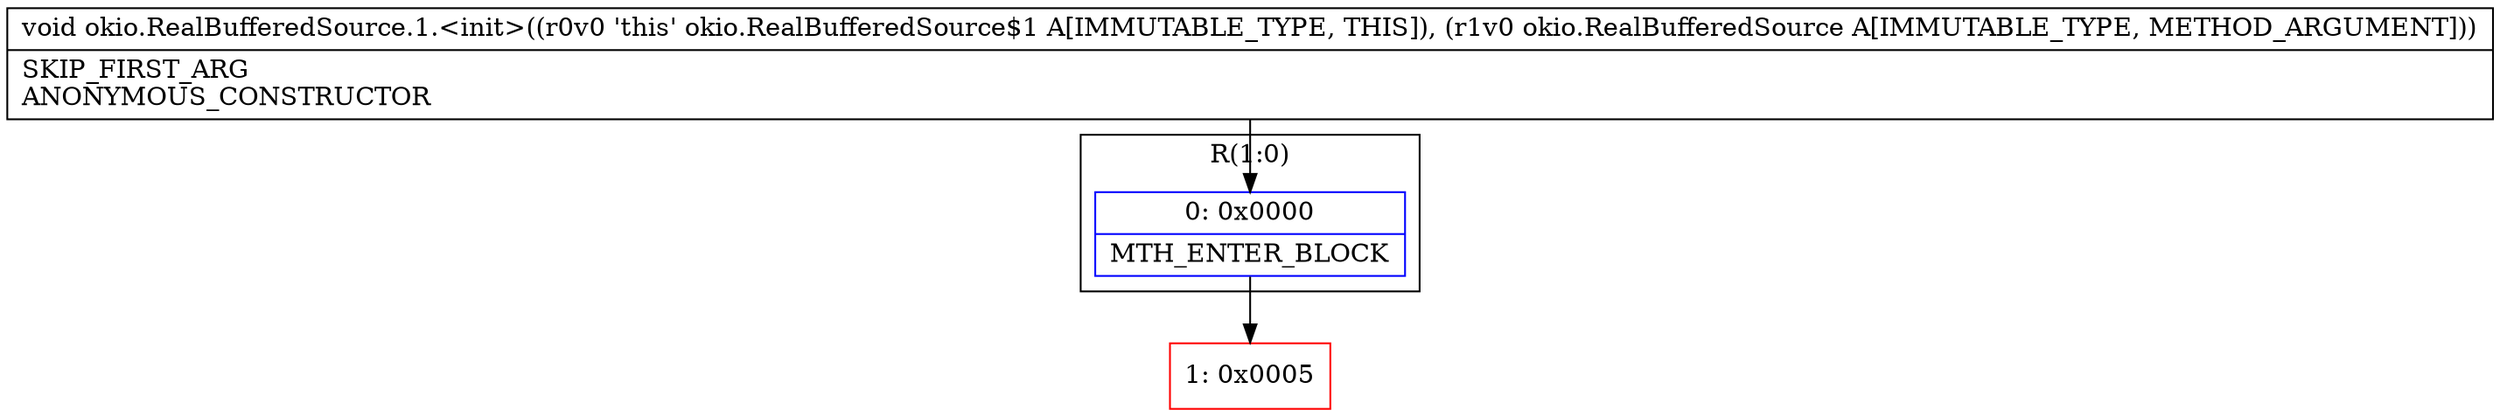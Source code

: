 digraph "CFG forokio.RealBufferedSource.1.\<init\>(Lokio\/RealBufferedSource;)V" {
subgraph cluster_Region_1413136648 {
label = "R(1:0)";
node [shape=record,color=blue];
Node_0 [shape=record,label="{0\:\ 0x0000|MTH_ENTER_BLOCK\l}"];
}
Node_1 [shape=record,color=red,label="{1\:\ 0x0005}"];
MethodNode[shape=record,label="{void okio.RealBufferedSource.1.\<init\>((r0v0 'this' okio.RealBufferedSource$1 A[IMMUTABLE_TYPE, THIS]), (r1v0 okio.RealBufferedSource A[IMMUTABLE_TYPE, METHOD_ARGUMENT]))  | SKIP_FIRST_ARG\lANONYMOUS_CONSTRUCTOR\l}"];
MethodNode -> Node_0;
Node_0 -> Node_1;
}


